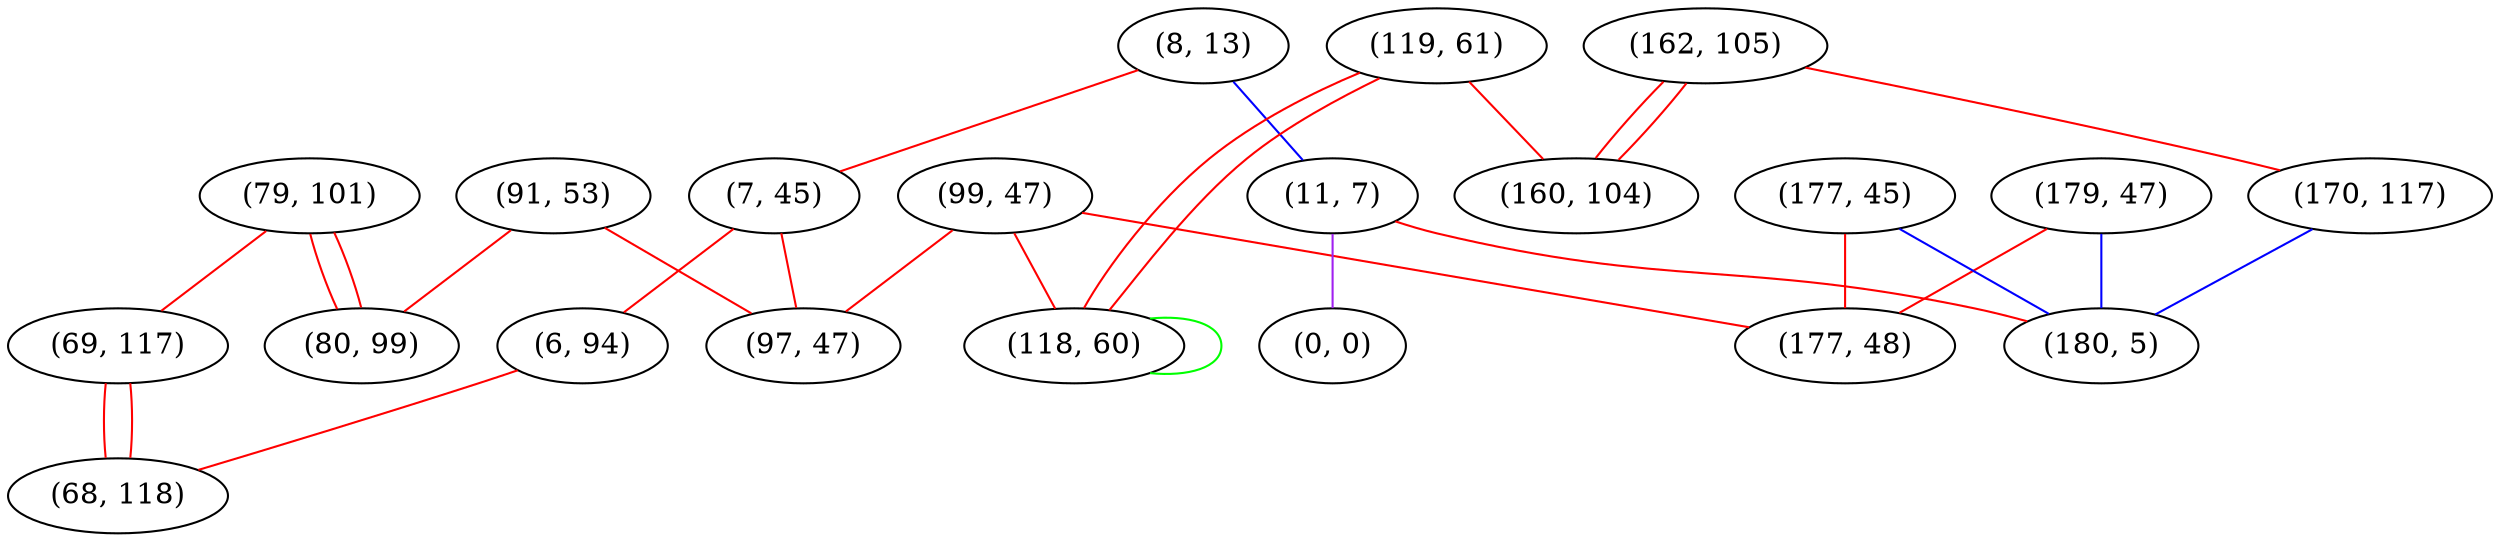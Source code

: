 graph "" {
"(99, 47)";
"(79, 101)";
"(8, 13)";
"(162, 105)";
"(91, 53)";
"(11, 7)";
"(80, 99)";
"(7, 45)";
"(119, 61)";
"(170, 117)";
"(97, 47)";
"(179, 47)";
"(160, 104)";
"(0, 0)";
"(69, 117)";
"(177, 45)";
"(180, 5)";
"(118, 60)";
"(177, 48)";
"(6, 94)";
"(68, 118)";
"(99, 47)" -- "(118, 60)"  [color=red, key=0, weight=1];
"(99, 47)" -- "(177, 48)"  [color=red, key=0, weight=1];
"(99, 47)" -- "(97, 47)"  [color=red, key=0, weight=1];
"(79, 101)" -- "(80, 99)"  [color=red, key=0, weight=1];
"(79, 101)" -- "(80, 99)"  [color=red, key=1, weight=1];
"(79, 101)" -- "(69, 117)"  [color=red, key=0, weight=1];
"(8, 13)" -- "(11, 7)"  [color=blue, key=0, weight=3];
"(8, 13)" -- "(7, 45)"  [color=red, key=0, weight=1];
"(162, 105)" -- "(170, 117)"  [color=red, key=0, weight=1];
"(162, 105)" -- "(160, 104)"  [color=red, key=0, weight=1];
"(162, 105)" -- "(160, 104)"  [color=red, key=1, weight=1];
"(91, 53)" -- "(80, 99)"  [color=red, key=0, weight=1];
"(91, 53)" -- "(97, 47)"  [color=red, key=0, weight=1];
"(11, 7)" -- "(180, 5)"  [color=red, key=0, weight=1];
"(11, 7)" -- "(0, 0)"  [color=purple, key=0, weight=4];
"(7, 45)" -- "(97, 47)"  [color=red, key=0, weight=1];
"(7, 45)" -- "(6, 94)"  [color=red, key=0, weight=1];
"(119, 61)" -- "(118, 60)"  [color=red, key=0, weight=1];
"(119, 61)" -- "(118, 60)"  [color=red, key=1, weight=1];
"(119, 61)" -- "(160, 104)"  [color=red, key=0, weight=1];
"(170, 117)" -- "(180, 5)"  [color=blue, key=0, weight=3];
"(179, 47)" -- "(180, 5)"  [color=blue, key=0, weight=3];
"(179, 47)" -- "(177, 48)"  [color=red, key=0, weight=1];
"(69, 117)" -- "(68, 118)"  [color=red, key=0, weight=1];
"(69, 117)" -- "(68, 118)"  [color=red, key=1, weight=1];
"(177, 45)" -- "(180, 5)"  [color=blue, key=0, weight=3];
"(177, 45)" -- "(177, 48)"  [color=red, key=0, weight=1];
"(118, 60)" -- "(118, 60)"  [color=green, key=0, weight=2];
"(6, 94)" -- "(68, 118)"  [color=red, key=0, weight=1];
}
